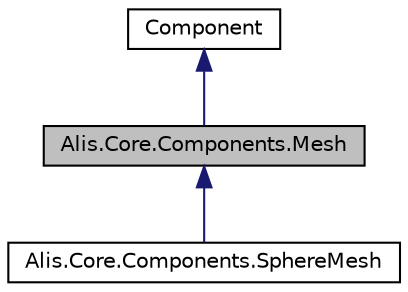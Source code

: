 digraph "Alis.Core.Components.Mesh"
{
 // LATEX_PDF_SIZE
  edge [fontname="Helvetica",fontsize="10",labelfontname="Helvetica",labelfontsize="10"];
  node [fontname="Helvetica",fontsize="10",shape=record];
  Node1 [label="Alis.Core.Components.Mesh",height=0.2,width=0.4,color="black", fillcolor="grey75", style="filled", fontcolor="black",tooltip="The mesh class"];
  Node2 -> Node1 [dir="back",color="midnightblue",fontsize="10",style="solid",fontname="Helvetica"];
  Node2 [label="Component",height=0.2,width=0.4,color="black", fillcolor="white", style="filled",URL="$class_alis_1_1_core_1_1_entities_1_1_component.html",tooltip="Define a general component."];
  Node1 -> Node3 [dir="back",color="midnightblue",fontsize="10",style="solid",fontname="Helvetica"];
  Node3 [label="Alis.Core.Components.SphereMesh",height=0.2,width=0.4,color="black", fillcolor="white", style="filled",URL="$class_alis_1_1_core_1_1_components_1_1_sphere_mesh.html",tooltip="The sphere mesh class"];
}
